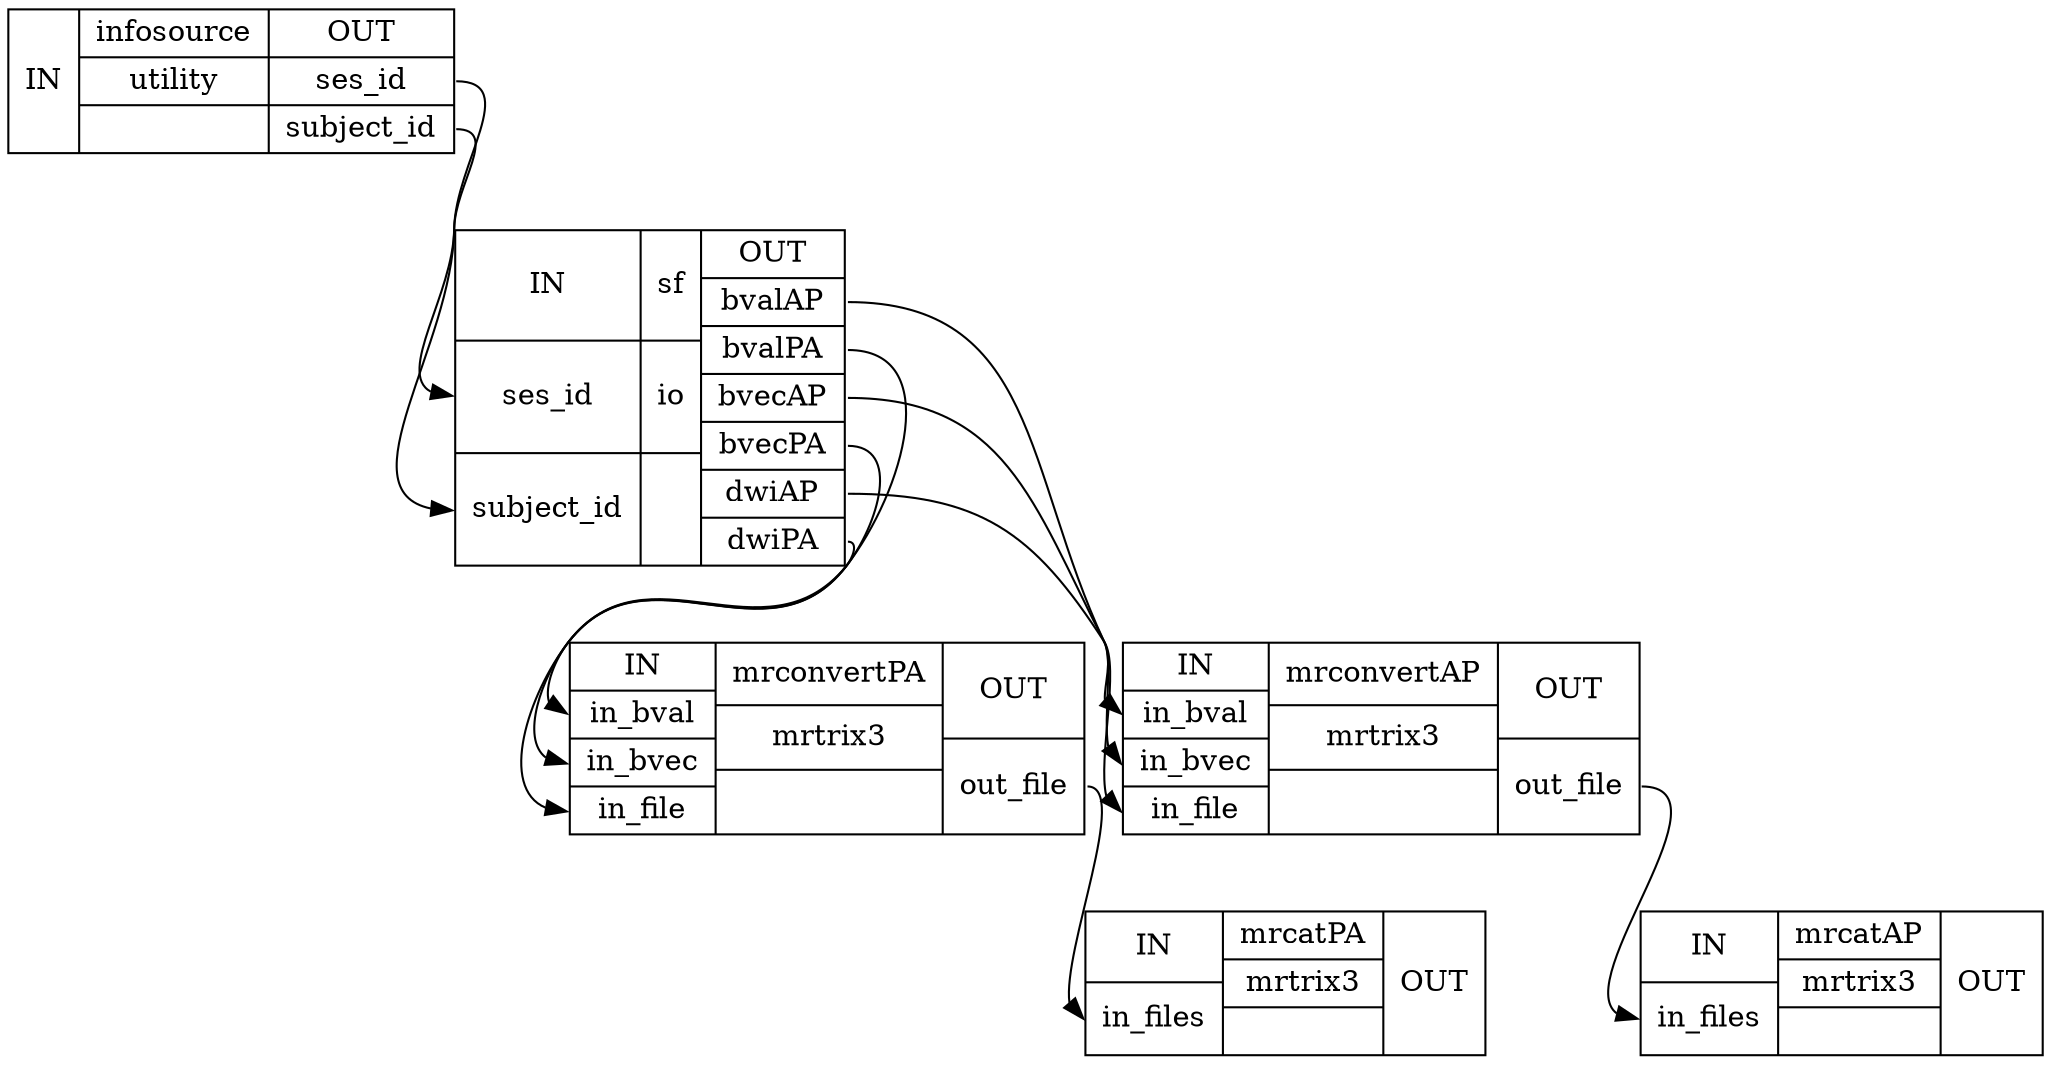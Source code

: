 digraph structs {
node [shape=record];
wf_dcinfosource [label="{IN}|{ infosource | utility |  }|{OUT|<outsesid> ses_id|<outsubjectid> subject_id}"];
wf_dcsf [label="{IN|<insesid> ses_id|<insubjectid> subject_id}|{ sf | io |  }|{OUT|<outbvalAP> bvalAP|<outbvalPA> bvalPA|<outbvecAP> bvecAP|<outbvecPA> bvecPA|<outdwiAP> dwiAP|<outdwiPA> dwiPA}"];
wf_dcmrconvertPA [label="{IN|<ininbval> in_bval|<ininbvec> in_bvec|<ininfile> in_file}|{ mrconvertPA | mrtrix3 |  }|{OUT|<outoutfile> out_file}"];
wf_dcmrconvertAP [label="{IN|<ininbval> in_bval|<ininbvec> in_bvec|<ininfile> in_file}|{ mrconvertAP | mrtrix3 |  }|{OUT|<outoutfile> out_file}"];
wf_dcmrcatPA [label="{IN|<ininfiles> in_files}|{ mrcatPA | mrtrix3 |  }|{OUT}"];
wf_dcmrcatAP [label="{IN|<ininfiles> in_files}|{ mrcatAP | mrtrix3 |  }|{OUT}"];
wf_dcinfosource:outsesid:e -> wf_dcsf:insesid:w;
wf_dcinfosource:outsubjectid:e -> wf_dcsf:insubjectid:w;
wf_dcmrconvertAP:outoutfile:e -> wf_dcmrcatAP:ininfiles:w;
wf_dcmrconvertPA:outoutfile:e -> wf_dcmrcatPA:ininfiles:w;
wf_dcsf:outbvalAP:e -> wf_dcmrconvertAP:ininbval:w;
wf_dcsf:outbvalPA:e -> wf_dcmrconvertPA:ininbval:w;
wf_dcsf:outbvecAP:e -> wf_dcmrconvertAP:ininbvec:w;
wf_dcsf:outbvecPA:e -> wf_dcmrconvertPA:ininbvec:w;
wf_dcsf:outdwiAP:e -> wf_dcmrconvertAP:ininfile:w;
wf_dcsf:outdwiPA:e -> wf_dcmrconvertPA:ininfile:w;
}